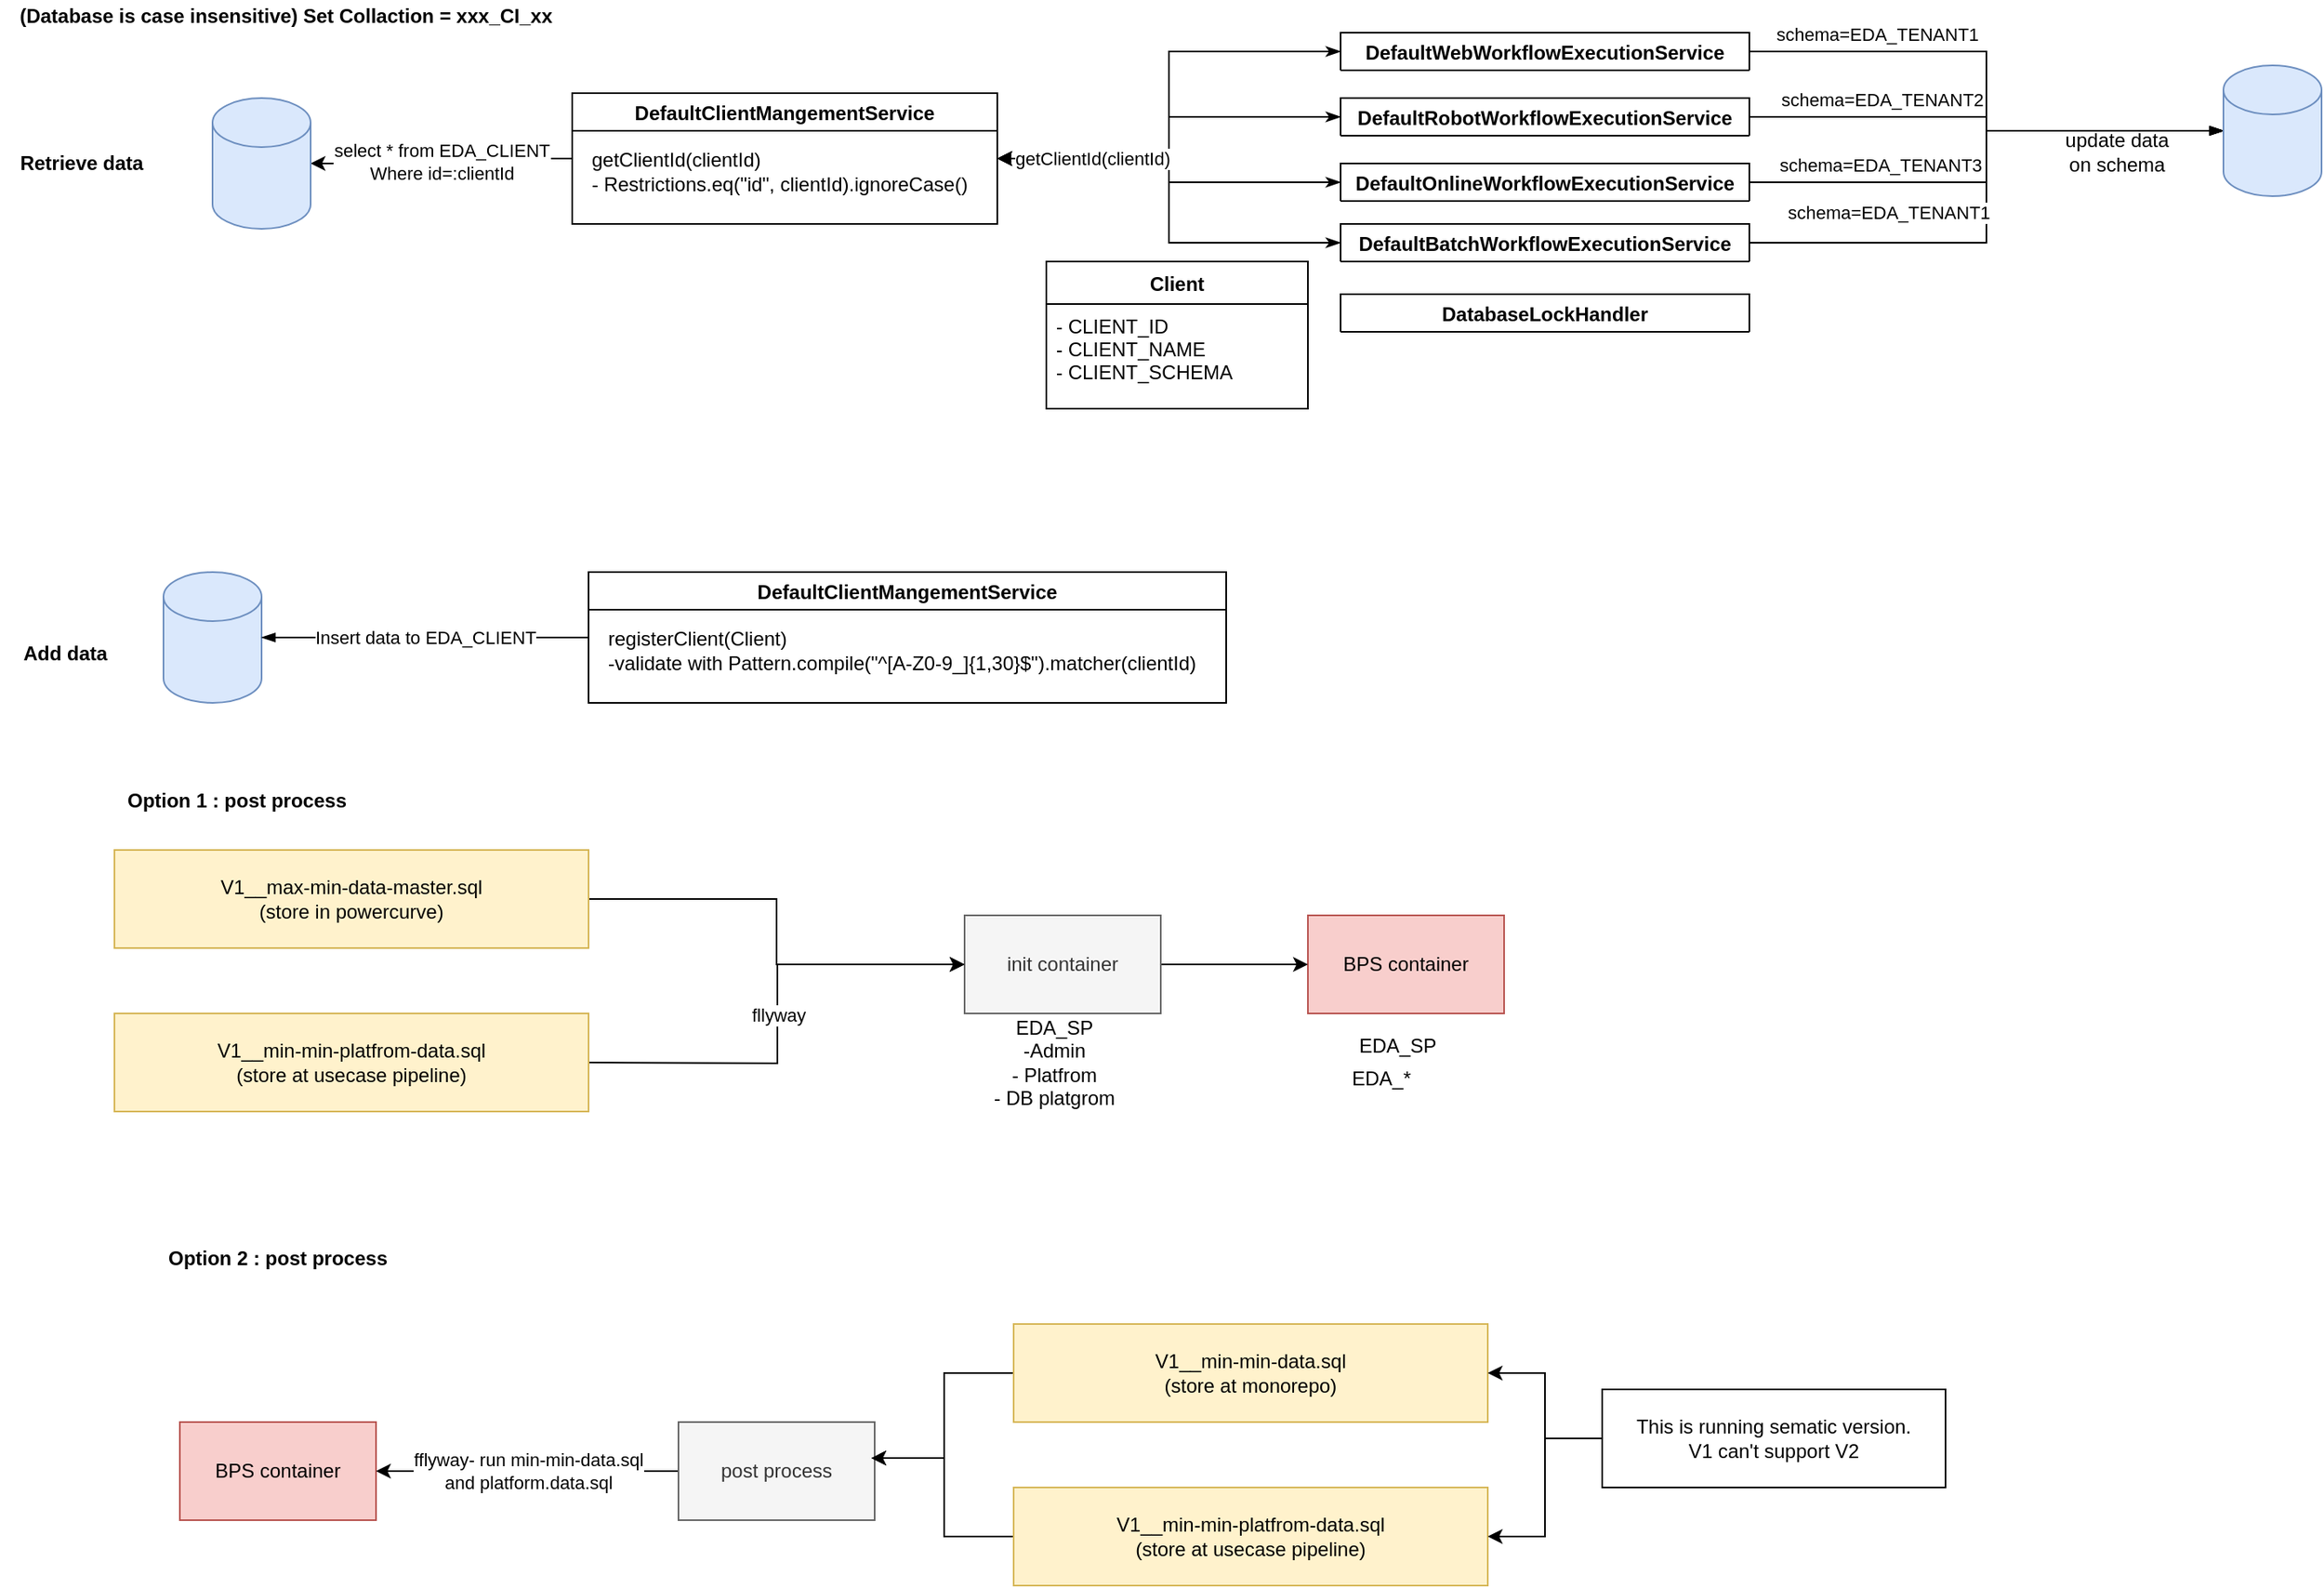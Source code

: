 <mxfile version="13.7.5" type="github">
  <diagram id="ANJNO4AaF4cMp9zb5v2P" name="Page-1">
    <mxGraphModel dx="1345" dy="802" grid="1" gridSize="10" guides="1" tooltips="1" connect="1" arrows="1" fold="1" page="1" pageScale="1" pageWidth="850" pageHeight="1100" math="0" shadow="0">
      <root>
        <mxCell id="0" />
        <mxCell id="1" parent="0" />
        <mxCell id="Gl9-vPryliiuIaGSd-P7-17" value="select * from EDA_CLIENT&lt;br&gt;Where id=:clientId" style="edgeStyle=orthogonalEdgeStyle;rounded=0;orthogonalLoop=1;jettySize=auto;html=1;entryX=1;entryY=0.5;entryDx=0;entryDy=0;entryPerimeter=0;" parent="1" source="Gl9-vPryliiuIaGSd-P7-3" target="Gl9-vPryliiuIaGSd-P7-16" edge="1">
          <mxGeometry relative="1" as="geometry" />
        </mxCell>
        <mxCell id="Gl9-vPryliiuIaGSd-P7-3" value="DefaultClientMangementService" style="swimlane;align=center;" parent="1" vertex="1">
          <mxGeometry x="390" y="77" width="260" height="80" as="geometry" />
        </mxCell>
        <mxCell id="Gl9-vPryliiuIaGSd-P7-4" value="getClientId(clientId)&lt;br&gt;- Restrictions.eq(&quot;id&quot;, clientId).ignoreCase()" style="text;html=1;align=left;verticalAlign=middle;resizable=0;points=[];autosize=1;" parent="Gl9-vPryliiuIaGSd-P7-3" vertex="1">
          <mxGeometry x="10" y="33" width="250" height="30" as="geometry" />
        </mxCell>
        <mxCell id="Gl9-vPryliiuIaGSd-P7-18" style="edgeStyle=orthogonalEdgeStyle;rounded=0;orthogonalLoop=1;jettySize=auto;html=1;entryX=1;entryY=0.5;entryDx=0;entryDy=0;endArrow=blockThin;endFill=1;startArrow=classicThin;startFill=1;" parent="1" source="Gl9-vPryliiuIaGSd-P7-6" target="Gl9-vPryliiuIaGSd-P7-3" edge="1">
          <mxGeometry relative="1" as="geometry" />
        </mxCell>
        <mxCell id="Gl9-vPryliiuIaGSd-P7-23" value="schema=EDA_TENANT1" style="edgeStyle=orthogonalEdgeStyle;rounded=0;orthogonalLoop=1;jettySize=auto;html=1;startArrow=none;startFill=0;endArrow=blockThin;endFill=1;" parent="1" source="Gl9-vPryliiuIaGSd-P7-6" target="Gl9-vPryliiuIaGSd-P7-22" edge="1">
          <mxGeometry x="-0.541" y="12" relative="1" as="geometry">
            <mxPoint y="1" as="offset" />
          </mxGeometry>
        </mxCell>
        <mxCell id="Gl9-vPryliiuIaGSd-P7-6" value="DefaultWebWorkflowExecutionService" style="swimlane;" parent="1" vertex="1" collapsed="1">
          <mxGeometry x="860" y="40" width="250" height="23" as="geometry">
            <mxRectangle x="770" y="40" width="300" height="80" as="alternateBounds" />
          </mxGeometry>
        </mxCell>
        <mxCell id="Gl9-vPryliiuIaGSd-P7-19" style="edgeStyle=orthogonalEdgeStyle;rounded=0;orthogonalLoop=1;jettySize=auto;html=1;entryX=1;entryY=0.5;entryDx=0;entryDy=0;startArrow=classicThin;startFill=1;" parent="1" source="Gl9-vPryliiuIaGSd-P7-7" target="Gl9-vPryliiuIaGSd-P7-3" edge="1">
          <mxGeometry relative="1" as="geometry" />
        </mxCell>
        <mxCell id="Gl9-vPryliiuIaGSd-P7-24" value="schema=EDA_TENANT2" style="edgeStyle=orthogonalEdgeStyle;rounded=0;orthogonalLoop=1;jettySize=auto;html=1;entryX=0;entryY=0.5;entryDx=0;entryDy=0;entryPerimeter=0;startArrow=none;startFill=0;endArrow=blockThin;endFill=1;" parent="1" source="Gl9-vPryliiuIaGSd-P7-7" target="Gl9-vPryliiuIaGSd-P7-22" edge="1">
          <mxGeometry x="-0.458" y="12" relative="1" as="geometry">
            <mxPoint y="1" as="offset" />
          </mxGeometry>
        </mxCell>
        <mxCell id="Gl9-vPryliiuIaGSd-P7-7" value="DefaultRobotWorkflowExecutionService" style="swimlane;" parent="1" vertex="1" collapsed="1">
          <mxGeometry x="860" y="80" width="250" height="23" as="geometry">
            <mxRectangle x="770" y="150" width="300" height="80" as="alternateBounds" />
          </mxGeometry>
        </mxCell>
        <mxCell id="Gl9-vPryliiuIaGSd-P7-20" style="edgeStyle=orthogonalEdgeStyle;rounded=0;orthogonalLoop=1;jettySize=auto;html=1;entryX=1;entryY=0.5;entryDx=0;entryDy=0;startArrow=classicThin;startFill=1;" parent="1" source="Gl9-vPryliiuIaGSd-P7-8" target="Gl9-vPryliiuIaGSd-P7-3" edge="1">
          <mxGeometry relative="1" as="geometry" />
        </mxCell>
        <mxCell id="Gl9-vPryliiuIaGSd-P7-25" value="schema=EDA_TENANT3" style="edgeStyle=orthogonalEdgeStyle;rounded=0;orthogonalLoop=1;jettySize=auto;html=1;entryX=0;entryY=0.5;entryDx=0;entryDy=0;entryPerimeter=0;startArrow=none;startFill=0;endArrow=blockThin;endFill=1;" parent="1" source="Gl9-vPryliiuIaGSd-P7-8" target="Gl9-vPryliiuIaGSd-P7-22" edge="1">
          <mxGeometry x="-0.026" y="65" relative="1" as="geometry">
            <mxPoint y="1" as="offset" />
          </mxGeometry>
        </mxCell>
        <mxCell id="Gl9-vPryliiuIaGSd-P7-8" value="DefaultOnlineWorkflowExecutionService" style="swimlane;" parent="1" vertex="1" collapsed="1">
          <mxGeometry x="860" y="120" width="250" height="23" as="geometry">
            <mxRectangle x="770" y="240" width="300" height="80" as="alternateBounds" />
          </mxGeometry>
        </mxCell>
        <mxCell id="Gl9-vPryliiuIaGSd-P7-21" value="getClientId(clientId)" style="edgeStyle=orthogonalEdgeStyle;rounded=0;orthogonalLoop=1;jettySize=auto;html=1;entryX=1;entryY=0.5;entryDx=0;entryDy=0;startArrow=classicThin;startFill=1;" parent="1" source="Gl9-vPryliiuIaGSd-P7-9" target="Gl9-vPryliiuIaGSd-P7-3" edge="1">
          <mxGeometry x="0.558" relative="1" as="geometry">
            <mxPoint as="offset" />
          </mxGeometry>
        </mxCell>
        <mxCell id="Gl9-vPryliiuIaGSd-P7-26" value="schema=EDA_TENANT1" style="edgeStyle=orthogonalEdgeStyle;rounded=0;orthogonalLoop=1;jettySize=auto;html=1;entryX=0;entryY=0.5;entryDx=0;entryDy=0;entryPerimeter=0;startArrow=none;startFill=0;endArrow=blockThin;endFill=1;" parent="1" source="Gl9-vPryliiuIaGSd-P7-9" target="Gl9-vPryliiuIaGSd-P7-22" edge="1">
          <mxGeometry x="-0.088" y="60" relative="1" as="geometry">
            <mxPoint as="offset" />
          </mxGeometry>
        </mxCell>
        <mxCell id="Gl9-vPryliiuIaGSd-P7-9" value="DefaultBatchWorkflowExecutionService" style="swimlane;" parent="1" vertex="1" collapsed="1">
          <mxGeometry x="860" y="157" width="250" height="23" as="geometry">
            <mxRectangle x="770" y="360" width="300" height="80" as="alternateBounds" />
          </mxGeometry>
        </mxCell>
        <mxCell id="Gl9-vPryliiuIaGSd-P7-16" value="" style="shape=cylinder3;whiteSpace=wrap;html=1;boundedLbl=1;backgroundOutline=1;size=15;align=left;fillColor=#dae8fc;strokeColor=#6c8ebf;" parent="1" vertex="1">
          <mxGeometry x="170" y="80" width="60" height="80" as="geometry" />
        </mxCell>
        <mxCell id="Gl9-vPryliiuIaGSd-P7-22" value="" style="shape=cylinder3;whiteSpace=wrap;html=1;boundedLbl=1;backgroundOutline=1;size=15;align=left;fillColor=#dae8fc;strokeColor=#6c8ebf;" parent="1" vertex="1">
          <mxGeometry x="1400" y="60" width="60" height="80" as="geometry" />
        </mxCell>
        <mxCell id="Gl9-vPryliiuIaGSd-P7-30" value="update data &lt;br&gt;on schema" style="text;html=1;strokeColor=none;fillColor=none;align=center;verticalAlign=middle;whiteSpace=wrap;rounded=0;" parent="1" vertex="1">
          <mxGeometry x="1290" y="103" width="90" height="20" as="geometry" />
        </mxCell>
        <mxCell id="Gl9-vPryliiuIaGSd-P7-32" value="(Database is case insensitive) Set Collaction = xxx_CI_xx" style="text;html=1;strokeColor=none;fillColor=none;align=center;verticalAlign=middle;whiteSpace=wrap;rounded=0;fontStyle=1" parent="1" vertex="1">
          <mxGeometry x="40" y="20" width="350" height="20" as="geometry" />
        </mxCell>
        <mxCell id="Gl9-vPryliiuIaGSd-P7-34" value="Retrieve data" style="text;html=1;strokeColor=none;fillColor=none;align=center;verticalAlign=middle;whiteSpace=wrap;rounded=0;fontStyle=1" parent="1" vertex="1">
          <mxGeometry x="50" y="110" width="80" height="20" as="geometry" />
        </mxCell>
        <mxCell id="Gl9-vPryliiuIaGSd-P7-36" value="" style="shape=cylinder3;whiteSpace=wrap;html=1;boundedLbl=1;backgroundOutline=1;size=15;align=left;fillColor=#dae8fc;strokeColor=#6c8ebf;" parent="1" vertex="1">
          <mxGeometry x="140" y="370" width="60" height="80" as="geometry" />
        </mxCell>
        <mxCell id="Gl9-vPryliiuIaGSd-P7-39" value="Insert data to EDA_CLIENT" style="edgeStyle=orthogonalEdgeStyle;rounded=0;orthogonalLoop=1;jettySize=auto;html=1;entryX=1;entryY=0.5;entryDx=0;entryDy=0;entryPerimeter=0;startArrow=none;startFill=0;endArrow=blockThin;endFill=1;" parent="1" source="Gl9-vPryliiuIaGSd-P7-37" target="Gl9-vPryliiuIaGSd-P7-36" edge="1">
          <mxGeometry relative="1" as="geometry" />
        </mxCell>
        <mxCell id="Gl9-vPryliiuIaGSd-P7-37" value="DefaultClientMangementService" style="swimlane;align=center;" parent="1" vertex="1">
          <mxGeometry x="400" y="370" width="390" height="80" as="geometry" />
        </mxCell>
        <mxCell id="Gl9-vPryliiuIaGSd-P7-38" value="registerClient(Client)&lt;br&gt;-validate with Pattern.compile(&quot;^[A-Z0-9_]{1,30}$&quot;).matcher(clientId)" style="text;html=1;align=left;verticalAlign=middle;resizable=0;points=[];autosize=1;" parent="Gl9-vPryliiuIaGSd-P7-37" vertex="1">
          <mxGeometry x="10" y="33" width="380" height="30" as="geometry" />
        </mxCell>
        <mxCell id="Gl9-vPryliiuIaGSd-P7-40" value="Add data" style="text;html=1;strokeColor=none;fillColor=none;align=center;verticalAlign=middle;whiteSpace=wrap;rounded=0;fontStyle=1" parent="1" vertex="1">
          <mxGeometry x="40" y="410" width="80" height="20" as="geometry" />
        </mxCell>
        <mxCell id="Gl9-vPryliiuIaGSd-P7-44" value="DatabaseLockHandler" style="swimlane;align=center;startSize=23;" parent="1" vertex="1" collapsed="1">
          <mxGeometry x="860" y="200" width="250" height="23" as="geometry">
            <mxRectangle x="860" y="200" width="260" height="60" as="alternateBounds" />
          </mxGeometry>
        </mxCell>
        <mxCell id="Gl9-vPryliiuIaGSd-P7-12" value="Client" style="swimlane;fontStyle=1;align=center;verticalAlign=top;childLayout=stackLayout;horizontal=1;startSize=26;horizontalStack=0;resizeParent=1;resizeParentMax=0;resizeLast=0;collapsible=1;marginBottom=0;" parent="1" vertex="1">
          <mxGeometry x="680" y="180" width="160" height="90" as="geometry">
            <mxRectangle x="680" y="180" width="70" height="26" as="alternateBounds" />
          </mxGeometry>
        </mxCell>
        <mxCell id="Gl9-vPryliiuIaGSd-P7-13" value="- CLIENT_ID&#xa;- CLIENT_NAME&#xa;- CLIENT_SCHEMA " style="text;strokeColor=none;fillColor=none;align=left;verticalAlign=top;spacingLeft=4;spacingRight=4;overflow=hidden;rotatable=0;points=[[0,0.5],[1,0.5]];portConstraint=eastwest;" parent="Gl9-vPryliiuIaGSd-P7-12" vertex="1">
          <mxGeometry y="26" width="160" height="64" as="geometry" />
        </mxCell>
        <mxCell id="DhbyaUFXzL6QqJ-XPt96-1" value="BPS container" style="rounded=0;whiteSpace=wrap;html=1;fillColor=#f8cecc;strokeColor=#b85450;" vertex="1" parent="1">
          <mxGeometry x="840" y="580" width="120" height="60" as="geometry" />
        </mxCell>
        <mxCell id="DhbyaUFXzL6QqJ-XPt96-9" style="edgeStyle=orthogonalEdgeStyle;rounded=0;orthogonalLoop=1;jettySize=auto;html=1;" edge="1" parent="1" source="DhbyaUFXzL6QqJ-XPt96-2" target="DhbyaUFXzL6QqJ-XPt96-1">
          <mxGeometry relative="1" as="geometry" />
        </mxCell>
        <mxCell id="DhbyaUFXzL6QqJ-XPt96-2" value="init container" style="rounded=0;whiteSpace=wrap;html=1;fillColor=#f5f5f5;strokeColor=#666666;fontColor=#333333;" vertex="1" parent="1">
          <mxGeometry x="630" y="580" width="120" height="60" as="geometry" />
        </mxCell>
        <mxCell id="DhbyaUFXzL6QqJ-XPt96-5" style="edgeStyle=orthogonalEdgeStyle;rounded=0;orthogonalLoop=1;jettySize=auto;html=1;entryX=0;entryY=0.5;entryDx=0;entryDy=0;" edge="1" parent="1" source="DhbyaUFXzL6QqJ-XPt96-3" target="DhbyaUFXzL6QqJ-XPt96-2">
          <mxGeometry relative="1" as="geometry" />
        </mxCell>
        <mxCell id="DhbyaUFXzL6QqJ-XPt96-3" value="V1__max-min-data-master.sql&lt;br&gt;(store in powercurve)" style="rounded=0;whiteSpace=wrap;html=1;fillColor=#fff2cc;strokeColor=#d6b656;" vertex="1" parent="1">
          <mxGeometry x="110" y="540" width="290" height="60" as="geometry" />
        </mxCell>
        <mxCell id="DhbyaUFXzL6QqJ-XPt96-6" value="fllyway" style="edgeStyle=orthogonalEdgeStyle;rounded=0;orthogonalLoop=1;jettySize=auto;html=1;entryX=0;entryY=0.5;entryDx=0;entryDy=0;" edge="1" parent="1" target="DhbyaUFXzL6QqJ-XPt96-2">
          <mxGeometry relative="1" as="geometry">
            <mxPoint x="400" y="670" as="sourcePoint" />
          </mxGeometry>
        </mxCell>
        <mxCell id="DhbyaUFXzL6QqJ-XPt96-8" value="EDA_SP&lt;br&gt;-Admin&lt;br&gt;- Platfrom&lt;br&gt;- DB platgrom" style="text;html=1;strokeColor=none;fillColor=none;align=center;verticalAlign=middle;whiteSpace=wrap;rounded=0;" vertex="1" parent="1">
          <mxGeometry x="620" y="660" width="130" height="20" as="geometry" />
        </mxCell>
        <mxCell id="DhbyaUFXzL6QqJ-XPt96-10" value="EDA_SP" style="text;html=1;strokeColor=none;fillColor=none;align=center;verticalAlign=middle;whiteSpace=wrap;rounded=0;" vertex="1" parent="1">
          <mxGeometry x="840" y="650" width="110" height="20" as="geometry" />
        </mxCell>
        <mxCell id="DhbyaUFXzL6QqJ-XPt96-11" value="EDA_*" style="text;html=1;strokeColor=none;fillColor=none;align=center;verticalAlign=middle;whiteSpace=wrap;rounded=0;" vertex="1" parent="1">
          <mxGeometry x="865" y="670" width="40" height="20" as="geometry" />
        </mxCell>
        <mxCell id="DhbyaUFXzL6QqJ-XPt96-18" value="BPS container" style="rounded=0;whiteSpace=wrap;html=1;fillColor=#f8cecc;strokeColor=#b85450;" vertex="1" parent="1">
          <mxGeometry x="150" y="890" width="120" height="60" as="geometry" />
        </mxCell>
        <mxCell id="DhbyaUFXzL6QqJ-XPt96-20" value="fflyway- run min-min-data.sql &lt;br&gt;and platform.data.sql" style="edgeStyle=orthogonalEdgeStyle;rounded=0;orthogonalLoop=1;jettySize=auto;html=1;entryX=1;entryY=0.5;entryDx=0;entryDy=0;" edge="1" parent="1" source="DhbyaUFXzL6QqJ-XPt96-19" target="DhbyaUFXzL6QqJ-XPt96-18">
          <mxGeometry relative="1" as="geometry" />
        </mxCell>
        <mxCell id="DhbyaUFXzL6QqJ-XPt96-19" value="post process" style="rounded=0;whiteSpace=wrap;html=1;fillColor=#f5f5f5;strokeColor=#666666;fontColor=#333333;" vertex="1" parent="1">
          <mxGeometry x="455" y="890" width="120" height="60" as="geometry" />
        </mxCell>
        <mxCell id="DhbyaUFXzL6QqJ-XPt96-21" value="Option 1 : post process" style="text;html=1;strokeColor=none;fillColor=none;align=center;verticalAlign=middle;whiteSpace=wrap;rounded=0;fontStyle=1" vertex="1" parent="1">
          <mxGeometry x="70" y="500" width="230" height="20" as="geometry" />
        </mxCell>
        <mxCell id="DhbyaUFXzL6QqJ-XPt96-22" value="Option 2 : post process" style="text;html=1;strokeColor=none;fillColor=none;align=center;verticalAlign=middle;whiteSpace=wrap;rounded=0;fontStyle=1" vertex="1" parent="1">
          <mxGeometry x="120" y="780" width="180" height="20" as="geometry" />
        </mxCell>
        <mxCell id="DhbyaUFXzL6QqJ-XPt96-25" style="edgeStyle=orthogonalEdgeStyle;rounded=0;orthogonalLoop=1;jettySize=auto;html=1;entryX=0.983;entryY=0.367;entryDx=0;entryDy=0;entryPerimeter=0;" edge="1" parent="1" source="DhbyaUFXzL6QqJ-XPt96-23" target="DhbyaUFXzL6QqJ-XPt96-19">
          <mxGeometry relative="1" as="geometry" />
        </mxCell>
        <mxCell id="DhbyaUFXzL6QqJ-XPt96-23" value="V1__min-min-data.sql&lt;br&gt;(store at monorepo)" style="rounded=0;whiteSpace=wrap;html=1;fillColor=#fff2cc;strokeColor=#d6b656;" vertex="1" parent="1">
          <mxGeometry x="660" y="830" width="290" height="60" as="geometry" />
        </mxCell>
        <mxCell id="DhbyaUFXzL6QqJ-XPt96-26" style="edgeStyle=orthogonalEdgeStyle;rounded=0;orthogonalLoop=1;jettySize=auto;html=1;entryX=0.983;entryY=0.367;entryDx=0;entryDy=0;entryPerimeter=0;" edge="1" parent="1" source="DhbyaUFXzL6QqJ-XPt96-24" target="DhbyaUFXzL6QqJ-XPt96-19">
          <mxGeometry relative="1" as="geometry" />
        </mxCell>
        <mxCell id="DhbyaUFXzL6QqJ-XPt96-24" value="V1__min-min-platfrom-data.sql&lt;br&gt;(store at usecase pipeline)" style="rounded=0;whiteSpace=wrap;html=1;fillColor=#fff2cc;strokeColor=#d6b656;" vertex="1" parent="1">
          <mxGeometry x="660" y="930" width="290" height="60" as="geometry" />
        </mxCell>
        <mxCell id="DhbyaUFXzL6QqJ-XPt96-29" style="edgeStyle=orthogonalEdgeStyle;rounded=0;orthogonalLoop=1;jettySize=auto;html=1;" edge="1" parent="1" source="DhbyaUFXzL6QqJ-XPt96-27" target="DhbyaUFXzL6QqJ-XPt96-23">
          <mxGeometry relative="1" as="geometry" />
        </mxCell>
        <mxCell id="DhbyaUFXzL6QqJ-XPt96-30" style="edgeStyle=orthogonalEdgeStyle;rounded=0;orthogonalLoop=1;jettySize=auto;html=1;entryX=1;entryY=0.5;entryDx=0;entryDy=0;" edge="1" parent="1" source="DhbyaUFXzL6QqJ-XPt96-27" target="DhbyaUFXzL6QqJ-XPt96-24">
          <mxGeometry relative="1" as="geometry" />
        </mxCell>
        <mxCell id="DhbyaUFXzL6QqJ-XPt96-27" value="This is running sematic version.&lt;br&gt;V1 can&#39;t support V2" style="rounded=0;whiteSpace=wrap;html=1;" vertex="1" parent="1">
          <mxGeometry x="1020" y="870" width="210" height="60" as="geometry" />
        </mxCell>
        <mxCell id="DhbyaUFXzL6QqJ-XPt96-31" value="V1__min-min-platfrom-data.sql&lt;br&gt;(store at usecase pipeline)" style="rounded=0;whiteSpace=wrap;html=1;fillColor=#fff2cc;strokeColor=#d6b656;" vertex="1" parent="1">
          <mxGeometry x="110" y="640" width="290" height="60" as="geometry" />
        </mxCell>
      </root>
    </mxGraphModel>
  </diagram>
</mxfile>
